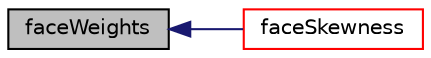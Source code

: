 digraph "faceWeights"
{
  bgcolor="transparent";
  edge [fontname="Helvetica",fontsize="10",labelfontname="Helvetica",labelfontsize="10"];
  node [fontname="Helvetica",fontsize="10",shape=record];
  rankdir="LR";
  Node76 [label="faceWeights",height=0.2,width=0.4,color="black", fillcolor="grey75", style="filled", fontcolor="black"];
  Node76 -> Node77 [dir="back",color="midnightblue",fontsize="10",style="solid",fontname="Helvetica"];
  Node77 [label="faceSkewness",height=0.2,width=0.4,color="red",URL="$a28569.html#a18dd96d4299c9cd56aa762e236a9af0d",tooltip="Generate skewness field. "];
}
